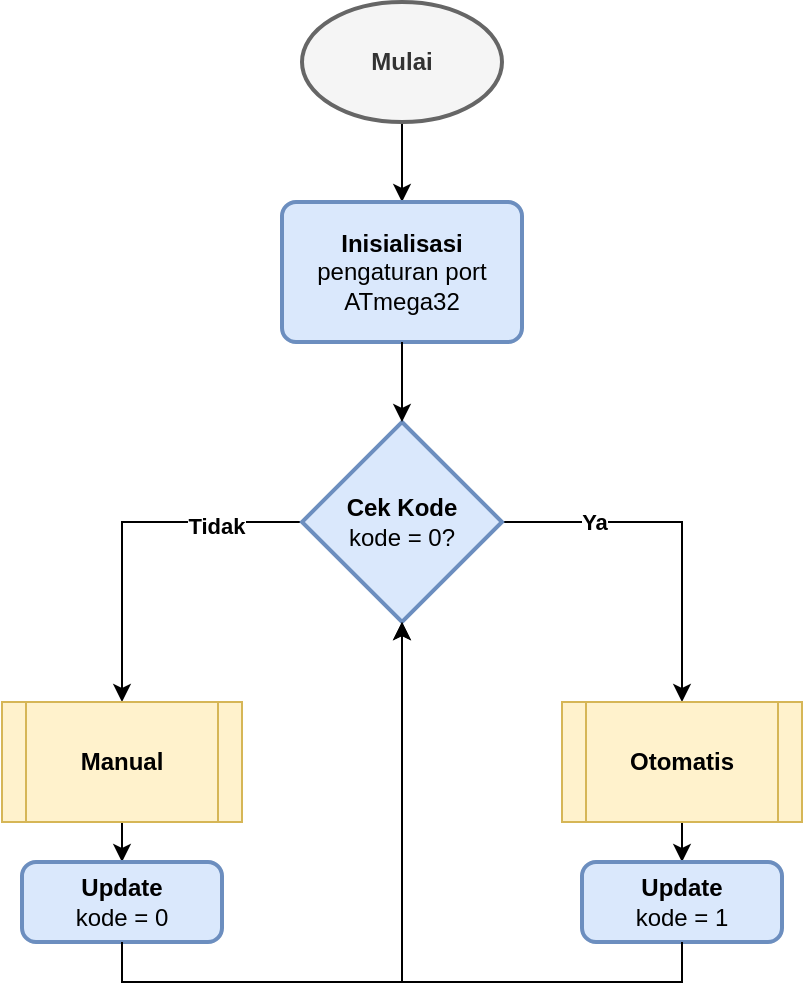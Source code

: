<mxfile version="24.4.0" type="github">
  <diagram name="Page-1" id="wlybUEzBC5uSpr5Kb3t2">
    <mxGraphModel dx="880" dy="454" grid="1" gridSize="10" guides="1" tooltips="1" connect="1" arrows="1" fold="1" page="1" pageScale="1" pageWidth="850" pageHeight="1100" math="0" shadow="0">
      <root>
        <mxCell id="0" />
        <mxCell id="1" parent="0" />
        <mxCell id="sQZkt7OxbiWoOmY9Tt8w-8" style="edgeStyle=orthogonalEdgeStyle;rounded=0;orthogonalLoop=1;jettySize=auto;html=1;exitX=0.5;exitY=1;exitDx=0;exitDy=0;exitPerimeter=0;entryX=0.5;entryY=0;entryDx=0;entryDy=0;" parent="1" source="sQZkt7OxbiWoOmY9Tt8w-1" target="sQZkt7OxbiWoOmY9Tt8w-2" edge="1">
          <mxGeometry relative="1" as="geometry" />
        </mxCell>
        <mxCell id="sQZkt7OxbiWoOmY9Tt8w-1" value="&lt;b&gt;Mulai&lt;/b&gt;" style="strokeWidth=2;html=1;shape=mxgraph.flowchart.start_1;whiteSpace=wrap;fillColor=#f5f5f5;fontColor=#333333;strokeColor=#666666;" parent="1" vertex="1">
          <mxGeometry x="350" y="60" width="100" height="60" as="geometry" />
        </mxCell>
        <mxCell id="sQZkt7OxbiWoOmY9Tt8w-2" value="&lt;b&gt;Inisialisasi&lt;br&gt;&lt;/b&gt;pengaturan port ATmega32" style="rounded=1;whiteSpace=wrap;html=1;absoluteArcSize=1;arcSize=14;strokeWidth=2;fillColor=#dae8fc;strokeColor=#6c8ebf;" parent="1" vertex="1">
          <mxGeometry x="340" y="160" width="120" height="70" as="geometry" />
        </mxCell>
        <mxCell id="sQZkt7OxbiWoOmY9Tt8w-12" style="edgeStyle=orthogonalEdgeStyle;rounded=0;orthogonalLoop=1;jettySize=auto;html=1;exitX=1;exitY=0.5;exitDx=0;exitDy=0;exitPerimeter=0;entryX=0.5;entryY=0;entryDx=0;entryDy=0;" parent="1" source="sQZkt7OxbiWoOmY9Tt8w-3" target="sQZkt7OxbiWoOmY9Tt8w-4" edge="1">
          <mxGeometry relative="1" as="geometry" />
        </mxCell>
        <mxCell id="sQZkt7OxbiWoOmY9Tt8w-18" value="&lt;b&gt;Ya&lt;/b&gt;" style="edgeLabel;html=1;align=center;verticalAlign=middle;resizable=0;points=[];" parent="sQZkt7OxbiWoOmY9Tt8w-12" vertex="1" connectable="0">
          <mxGeometry x="-0.489" relative="1" as="geometry">
            <mxPoint as="offset" />
          </mxGeometry>
        </mxCell>
        <mxCell id="sQZkt7OxbiWoOmY9Tt8w-13" style="edgeStyle=orthogonalEdgeStyle;rounded=0;orthogonalLoop=1;jettySize=auto;html=1;exitX=0;exitY=0.5;exitDx=0;exitDy=0;exitPerimeter=0;entryX=0.5;entryY=0;entryDx=0;entryDy=0;" parent="1" source="sQZkt7OxbiWoOmY9Tt8w-3" target="sQZkt7OxbiWoOmY9Tt8w-6" edge="1">
          <mxGeometry relative="1" as="geometry" />
        </mxCell>
        <mxCell id="sQZkt7OxbiWoOmY9Tt8w-19" value="&lt;b&gt;Tidak&lt;/b&gt;" style="edgeLabel;html=1;align=center;verticalAlign=middle;resizable=0;points=[];" parent="sQZkt7OxbiWoOmY9Tt8w-13" vertex="1" connectable="0">
          <mxGeometry x="-0.522" y="2" relative="1" as="geometry">
            <mxPoint as="offset" />
          </mxGeometry>
        </mxCell>
        <mxCell id="sQZkt7OxbiWoOmY9Tt8w-3" value="&lt;div&gt;&lt;b&gt;Cek Kode&lt;/b&gt;&lt;/div&gt;&lt;div&gt;kode = 0?&lt;br&gt;&lt;/div&gt;" style="strokeWidth=2;html=1;shape=mxgraph.flowchart.decision;whiteSpace=wrap;fillColor=#dae8fc;strokeColor=#6c8ebf;" parent="1" vertex="1">
          <mxGeometry x="350" y="270" width="100" height="100" as="geometry" />
        </mxCell>
        <mxCell id="sQZkt7OxbiWoOmY9Tt8w-14" style="edgeStyle=orthogonalEdgeStyle;rounded=0;orthogonalLoop=1;jettySize=auto;html=1;exitX=0.5;exitY=1;exitDx=0;exitDy=0;entryX=0.5;entryY=0;entryDx=0;entryDy=0;" parent="1" source="sQZkt7OxbiWoOmY9Tt8w-4" target="sQZkt7OxbiWoOmY9Tt8w-5" edge="1">
          <mxGeometry relative="1" as="geometry" />
        </mxCell>
        <mxCell id="sQZkt7OxbiWoOmY9Tt8w-4" value="&lt;b&gt;Otomatis&lt;/b&gt;" style="shape=process;whiteSpace=wrap;html=1;backgroundOutline=1;fillColor=#fff2cc;strokeColor=#d6b656;" parent="1" vertex="1">
          <mxGeometry x="480" y="410" width="120" height="60" as="geometry" />
        </mxCell>
        <mxCell id="sQZkt7OxbiWoOmY9Tt8w-5" value="&lt;div&gt;&lt;b&gt;Update&lt;/b&gt;&lt;/div&gt;&lt;div&gt;kode = 1&lt;br&gt;&lt;/div&gt;" style="rounded=1;whiteSpace=wrap;html=1;absoluteArcSize=1;arcSize=14;strokeWidth=2;fillColor=#dae8fc;strokeColor=#6c8ebf;" parent="1" vertex="1">
          <mxGeometry x="490" y="490" width="100" height="40" as="geometry" />
        </mxCell>
        <mxCell id="sQZkt7OxbiWoOmY9Tt8w-15" style="edgeStyle=orthogonalEdgeStyle;rounded=0;orthogonalLoop=1;jettySize=auto;html=1;exitX=0.5;exitY=1;exitDx=0;exitDy=0;entryX=0.5;entryY=0;entryDx=0;entryDy=0;" parent="1" source="sQZkt7OxbiWoOmY9Tt8w-6" target="sQZkt7OxbiWoOmY9Tt8w-7" edge="1">
          <mxGeometry relative="1" as="geometry" />
        </mxCell>
        <mxCell id="sQZkt7OxbiWoOmY9Tt8w-6" value="&lt;b&gt;Manual&lt;/b&gt;" style="shape=process;whiteSpace=wrap;html=1;backgroundOutline=1;fillColor=#fff2cc;strokeColor=#d6b656;" parent="1" vertex="1">
          <mxGeometry x="200" y="410" width="120" height="60" as="geometry" />
        </mxCell>
        <mxCell id="sQZkt7OxbiWoOmY9Tt8w-7" value="&lt;div&gt;&lt;b&gt;Update&lt;/b&gt;&lt;/div&gt;&lt;div&gt;kode = 0&lt;br&gt;&lt;/div&gt;" style="rounded=1;whiteSpace=wrap;html=1;absoluteArcSize=1;arcSize=14;strokeWidth=2;fillColor=#dae8fc;strokeColor=#6c8ebf;" parent="1" vertex="1">
          <mxGeometry x="210" y="490" width="100" height="40" as="geometry" />
        </mxCell>
        <mxCell id="sQZkt7OxbiWoOmY9Tt8w-9" style="edgeStyle=orthogonalEdgeStyle;rounded=0;orthogonalLoop=1;jettySize=auto;html=1;exitX=0.5;exitY=1;exitDx=0;exitDy=0;entryX=0.5;entryY=0;entryDx=0;entryDy=0;entryPerimeter=0;" parent="1" source="sQZkt7OxbiWoOmY9Tt8w-2" target="sQZkt7OxbiWoOmY9Tt8w-3" edge="1">
          <mxGeometry relative="1" as="geometry" />
        </mxCell>
        <mxCell id="sQZkt7OxbiWoOmY9Tt8w-16" style="edgeStyle=orthogonalEdgeStyle;rounded=0;orthogonalLoop=1;jettySize=auto;html=1;exitX=0.5;exitY=1;exitDx=0;exitDy=0;entryX=0.5;entryY=1;entryDx=0;entryDy=0;entryPerimeter=0;" parent="1" source="sQZkt7OxbiWoOmY9Tt8w-7" target="sQZkt7OxbiWoOmY9Tt8w-3" edge="1">
          <mxGeometry relative="1" as="geometry" />
        </mxCell>
        <mxCell id="sQZkt7OxbiWoOmY9Tt8w-17" style="edgeStyle=orthogonalEdgeStyle;rounded=0;orthogonalLoop=1;jettySize=auto;html=1;exitX=0.5;exitY=1;exitDx=0;exitDy=0;entryX=0.5;entryY=1;entryDx=0;entryDy=0;entryPerimeter=0;" parent="1" source="sQZkt7OxbiWoOmY9Tt8w-5" target="sQZkt7OxbiWoOmY9Tt8w-3" edge="1">
          <mxGeometry relative="1" as="geometry" />
        </mxCell>
        <mxCell id="Vp5hL2gRNLW4TzHc9kBU-1" value="&lt;div&gt;&lt;br&gt;&lt;/div&gt;&lt;div&gt;&lt;br&gt;&lt;/div&gt;" style="text;html=1;align=center;verticalAlign=middle;resizable=0;points=[];autosize=1;strokeColor=none;fillColor=none;" vertex="1" parent="1">
          <mxGeometry x="510" y="223" width="20" height="40" as="geometry" />
        </mxCell>
      </root>
    </mxGraphModel>
  </diagram>
</mxfile>
